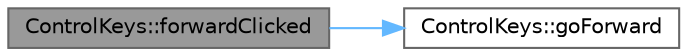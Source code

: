 digraph "ControlKeys::forwardClicked"
{
 // LATEX_PDF_SIZE
  bgcolor="transparent";
  edge [fontname=Helvetica,fontsize=10,labelfontname=Helvetica,labelfontsize=10];
  node [fontname=Helvetica,fontsize=10,shape=box,height=0.2,width=0.4];
  rankdir="LR";
  Node1 [id="Node000001",label="ControlKeys::forwardClicked",height=0.2,width=0.4,color="gray40", fillcolor="grey60", style="filled", fontcolor="black",tooltip="Slot for handling forward button press."];
  Node1 -> Node2 [id="edge1_Node000001_Node000002",color="steelblue1",style="solid",tooltip=" "];
  Node2 [id="Node000002",label="ControlKeys::goForward",height=0.2,width=0.4,color="grey40", fillcolor="white", style="filled",URL="$class_control_keys.html#a1ba688f6f43431203bb91cbdc68a595c",tooltip="Signal emitted when the forward button is pressed."];
}
